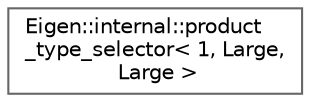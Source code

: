 digraph "类继承关系图"
{
 // LATEX_PDF_SIZE
  bgcolor="transparent";
  edge [fontname=Helvetica,fontsize=10,labelfontname=Helvetica,labelfontsize=10];
  node [fontname=Helvetica,fontsize=10,shape=box,height=0.2,width=0.4];
  rankdir="LR";
  Node0 [id="Node000000",label="Eigen::internal::product\l_type_selector\< 1, Large,\l Large \>",height=0.2,width=0.4,color="grey40", fillcolor="white", style="filled",URL="$struct_eigen_1_1internal_1_1product__type__selector_3_011_00_01_large_00_01_large_01_4.html",tooltip=" "];
}
